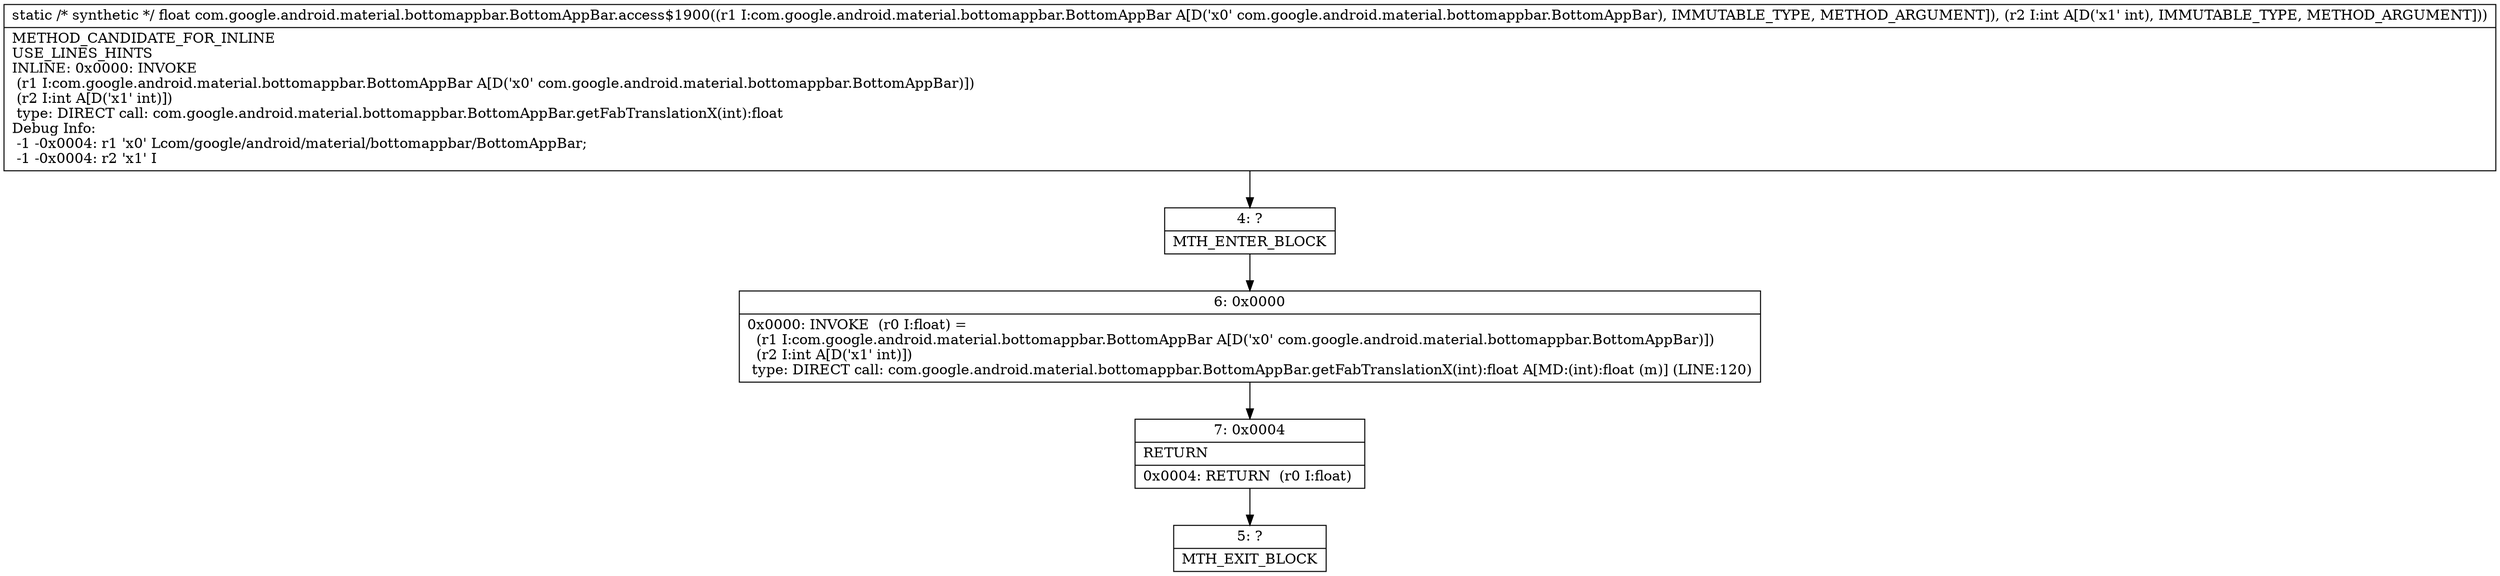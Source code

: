 digraph "CFG forcom.google.android.material.bottomappbar.BottomAppBar.access$1900(Lcom\/google\/android\/material\/bottomappbar\/BottomAppBar;I)F" {
Node_4 [shape=record,label="{4\:\ ?|MTH_ENTER_BLOCK\l}"];
Node_6 [shape=record,label="{6\:\ 0x0000|0x0000: INVOKE  (r0 I:float) = \l  (r1 I:com.google.android.material.bottomappbar.BottomAppBar A[D('x0' com.google.android.material.bottomappbar.BottomAppBar)])\l  (r2 I:int A[D('x1' int)])\l type: DIRECT call: com.google.android.material.bottomappbar.BottomAppBar.getFabTranslationX(int):float A[MD:(int):float (m)] (LINE:120)\l}"];
Node_7 [shape=record,label="{7\:\ 0x0004|RETURN\l|0x0004: RETURN  (r0 I:float) \l}"];
Node_5 [shape=record,label="{5\:\ ?|MTH_EXIT_BLOCK\l}"];
MethodNode[shape=record,label="{static \/* synthetic *\/ float com.google.android.material.bottomappbar.BottomAppBar.access$1900((r1 I:com.google.android.material.bottomappbar.BottomAppBar A[D('x0' com.google.android.material.bottomappbar.BottomAppBar), IMMUTABLE_TYPE, METHOD_ARGUMENT]), (r2 I:int A[D('x1' int), IMMUTABLE_TYPE, METHOD_ARGUMENT]))  | METHOD_CANDIDATE_FOR_INLINE\lUSE_LINES_HINTS\lINLINE: 0x0000: INVOKE  \l  (r1 I:com.google.android.material.bottomappbar.BottomAppBar A[D('x0' com.google.android.material.bottomappbar.BottomAppBar)])\l  (r2 I:int A[D('x1' int)])\l type: DIRECT call: com.google.android.material.bottomappbar.BottomAppBar.getFabTranslationX(int):float\lDebug Info:\l  \-1 \-0x0004: r1 'x0' Lcom\/google\/android\/material\/bottomappbar\/BottomAppBar;\l  \-1 \-0x0004: r2 'x1' I\l}"];
MethodNode -> Node_4;Node_4 -> Node_6;
Node_6 -> Node_7;
Node_7 -> Node_5;
}

